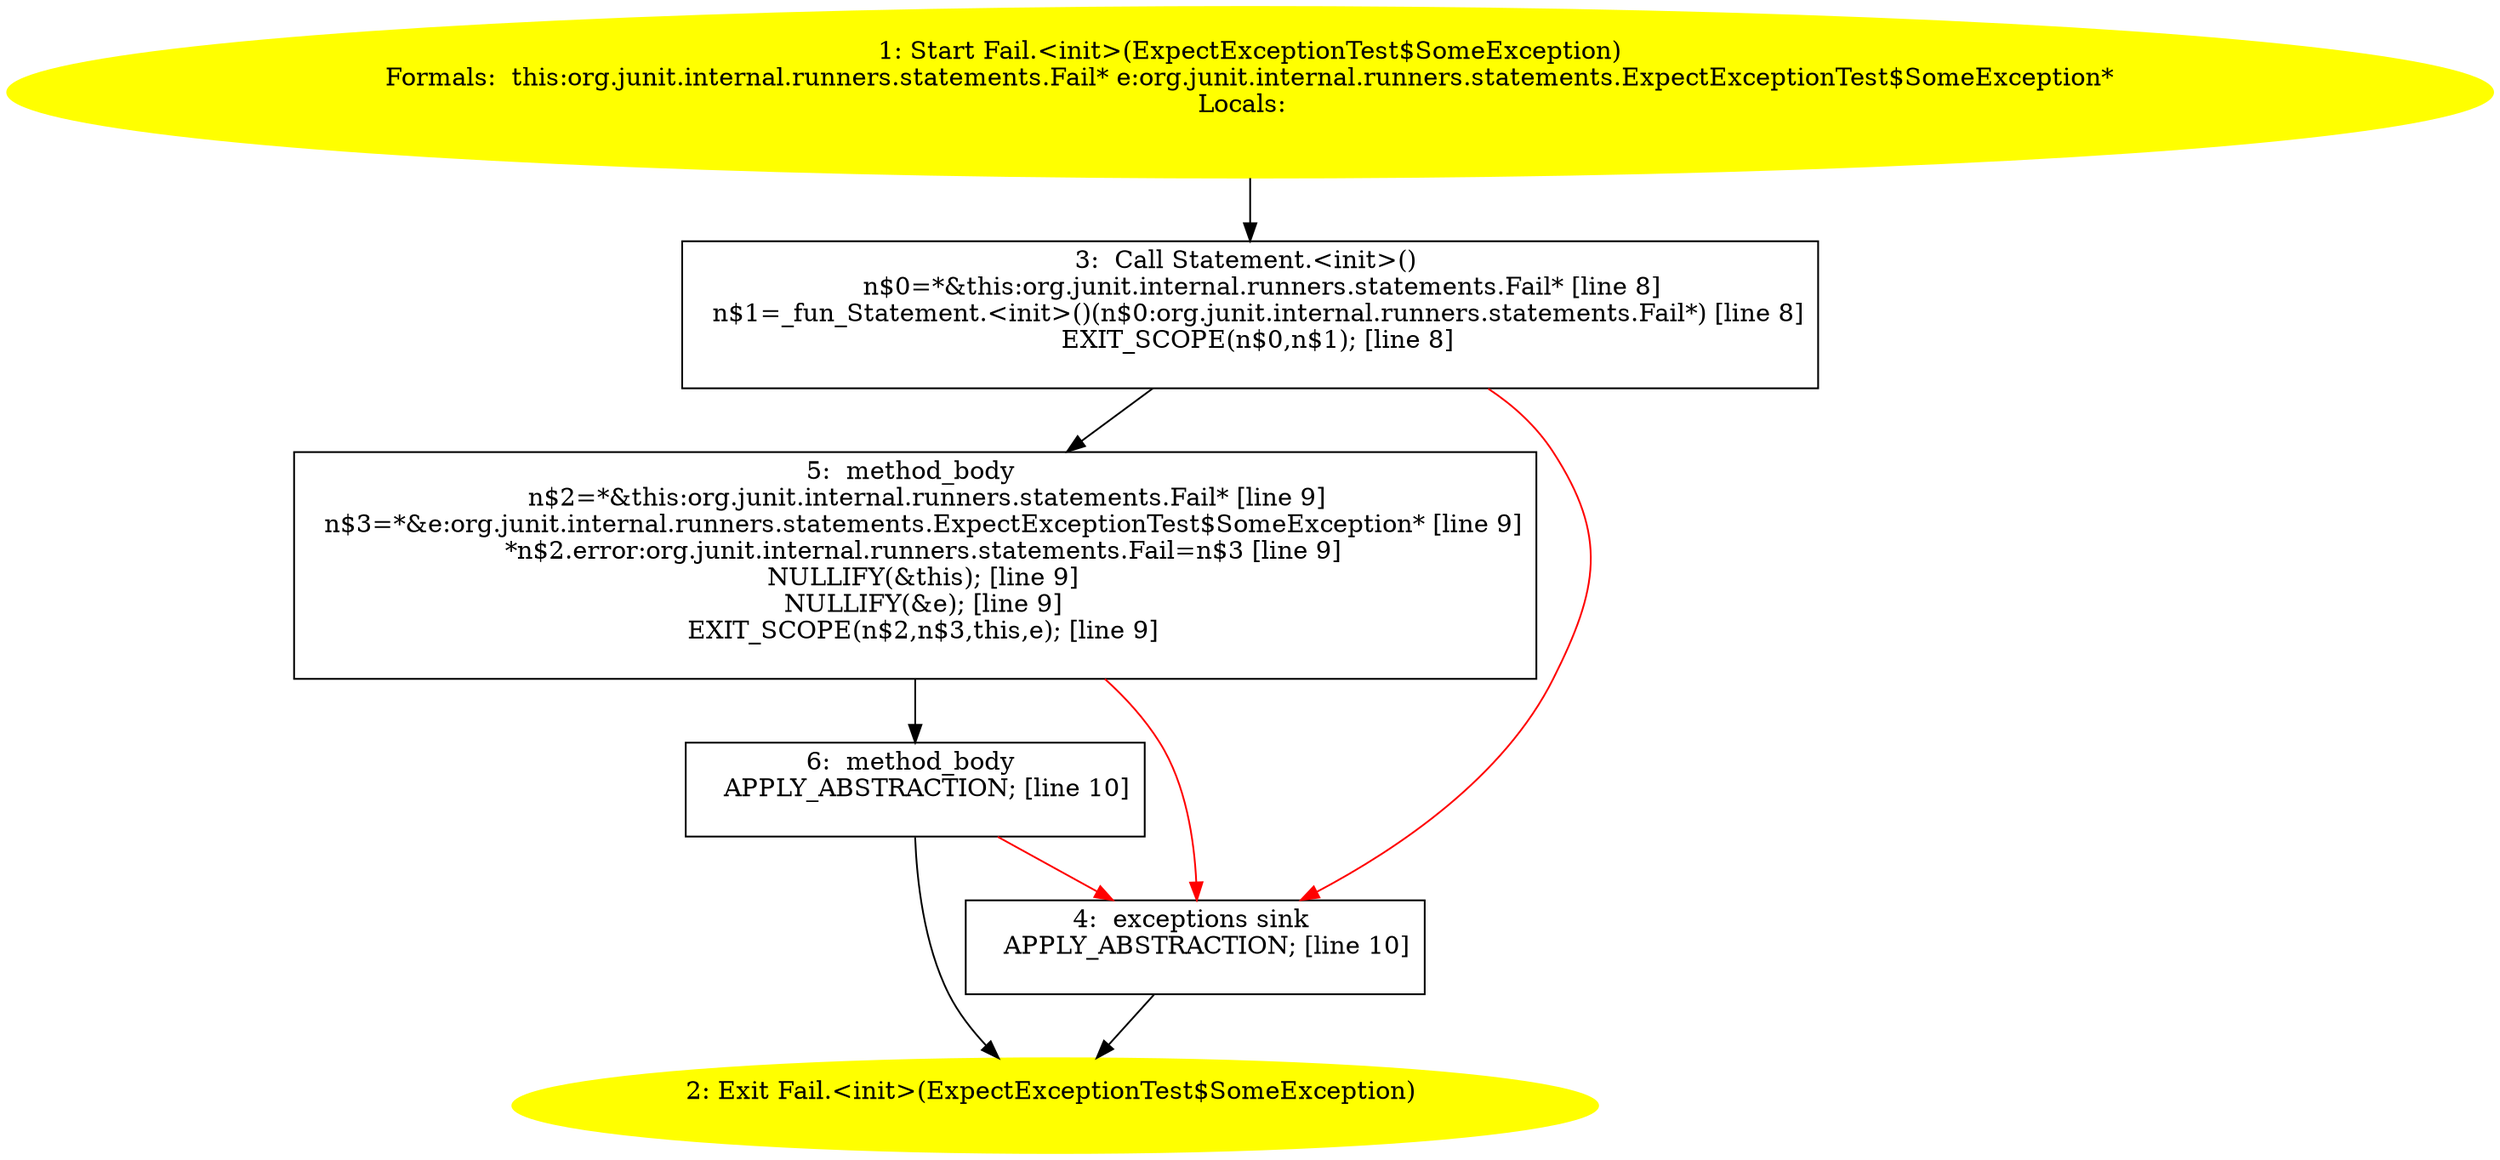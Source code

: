 /* @generated */
digraph cfg {
"org.junit.internal.runners.statements.Fail.<init>(org.junit.internal.runners.statements.ExpectExcept.24f5c47e8c7239e21c2bfd2870b7178f_1" [label="1: Start Fail.<init>(ExpectExceptionTest$SomeException)\nFormals:  this:org.junit.internal.runners.statements.Fail* e:org.junit.internal.runners.statements.ExpectExceptionTest$SomeException*\nLocals:  \n  " color=yellow style=filled]
	

	 "org.junit.internal.runners.statements.Fail.<init>(org.junit.internal.runners.statements.ExpectExcept.24f5c47e8c7239e21c2bfd2870b7178f_1" -> "org.junit.internal.runners.statements.Fail.<init>(org.junit.internal.runners.statements.ExpectExcept.24f5c47e8c7239e21c2bfd2870b7178f_3" ;
"org.junit.internal.runners.statements.Fail.<init>(org.junit.internal.runners.statements.ExpectExcept.24f5c47e8c7239e21c2bfd2870b7178f_2" [label="2: Exit Fail.<init>(ExpectExceptionTest$SomeException) \n  " color=yellow style=filled]
	

"org.junit.internal.runners.statements.Fail.<init>(org.junit.internal.runners.statements.ExpectExcept.24f5c47e8c7239e21c2bfd2870b7178f_3" [label="3:  Call Statement.<init>() \n   n$0=*&this:org.junit.internal.runners.statements.Fail* [line 8]\n  n$1=_fun_Statement.<init>()(n$0:org.junit.internal.runners.statements.Fail*) [line 8]\n  EXIT_SCOPE(n$0,n$1); [line 8]\n " shape="box"]
	

	 "org.junit.internal.runners.statements.Fail.<init>(org.junit.internal.runners.statements.ExpectExcept.24f5c47e8c7239e21c2bfd2870b7178f_3" -> "org.junit.internal.runners.statements.Fail.<init>(org.junit.internal.runners.statements.ExpectExcept.24f5c47e8c7239e21c2bfd2870b7178f_5" ;
	 "org.junit.internal.runners.statements.Fail.<init>(org.junit.internal.runners.statements.ExpectExcept.24f5c47e8c7239e21c2bfd2870b7178f_3" -> "org.junit.internal.runners.statements.Fail.<init>(org.junit.internal.runners.statements.ExpectExcept.24f5c47e8c7239e21c2bfd2870b7178f_4" [color="red" ];
"org.junit.internal.runners.statements.Fail.<init>(org.junit.internal.runners.statements.ExpectExcept.24f5c47e8c7239e21c2bfd2870b7178f_4" [label="4:  exceptions sink \n   APPLY_ABSTRACTION; [line 10]\n " shape="box"]
	

	 "org.junit.internal.runners.statements.Fail.<init>(org.junit.internal.runners.statements.ExpectExcept.24f5c47e8c7239e21c2bfd2870b7178f_4" -> "org.junit.internal.runners.statements.Fail.<init>(org.junit.internal.runners.statements.ExpectExcept.24f5c47e8c7239e21c2bfd2870b7178f_2" ;
"org.junit.internal.runners.statements.Fail.<init>(org.junit.internal.runners.statements.ExpectExcept.24f5c47e8c7239e21c2bfd2870b7178f_5" [label="5:  method_body \n   n$2=*&this:org.junit.internal.runners.statements.Fail* [line 9]\n  n$3=*&e:org.junit.internal.runners.statements.ExpectExceptionTest$SomeException* [line 9]\n  *n$2.error:org.junit.internal.runners.statements.Fail=n$3 [line 9]\n  NULLIFY(&this); [line 9]\n  NULLIFY(&e); [line 9]\n  EXIT_SCOPE(n$2,n$3,this,e); [line 9]\n " shape="box"]
	

	 "org.junit.internal.runners.statements.Fail.<init>(org.junit.internal.runners.statements.ExpectExcept.24f5c47e8c7239e21c2bfd2870b7178f_5" -> "org.junit.internal.runners.statements.Fail.<init>(org.junit.internal.runners.statements.ExpectExcept.24f5c47e8c7239e21c2bfd2870b7178f_6" ;
	 "org.junit.internal.runners.statements.Fail.<init>(org.junit.internal.runners.statements.ExpectExcept.24f5c47e8c7239e21c2bfd2870b7178f_5" -> "org.junit.internal.runners.statements.Fail.<init>(org.junit.internal.runners.statements.ExpectExcept.24f5c47e8c7239e21c2bfd2870b7178f_4" [color="red" ];
"org.junit.internal.runners.statements.Fail.<init>(org.junit.internal.runners.statements.ExpectExcept.24f5c47e8c7239e21c2bfd2870b7178f_6" [label="6:  method_body \n   APPLY_ABSTRACTION; [line 10]\n " shape="box"]
	

	 "org.junit.internal.runners.statements.Fail.<init>(org.junit.internal.runners.statements.ExpectExcept.24f5c47e8c7239e21c2bfd2870b7178f_6" -> "org.junit.internal.runners.statements.Fail.<init>(org.junit.internal.runners.statements.ExpectExcept.24f5c47e8c7239e21c2bfd2870b7178f_2" ;
	 "org.junit.internal.runners.statements.Fail.<init>(org.junit.internal.runners.statements.ExpectExcept.24f5c47e8c7239e21c2bfd2870b7178f_6" -> "org.junit.internal.runners.statements.Fail.<init>(org.junit.internal.runners.statements.ExpectExcept.24f5c47e8c7239e21c2bfd2870b7178f_4" [color="red" ];
}
